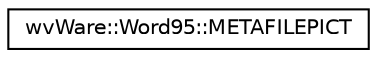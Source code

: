 digraph "类继承关系图"
{
  edge [fontname="Helvetica",fontsize="10",labelfontname="Helvetica",labelfontsize="10"];
  node [fontname="Helvetica",fontsize="10",shape=record];
  rankdir="LR";
  Node0 [label="wvWare::Word95::METAFILEPICT",height=0.2,width=0.4,color="black", fillcolor="white", style="filled",URL="$structwv_ware_1_1_word95_1_1_m_e_t_a_f_i_l_e_p_i_c_t.html"];
}
